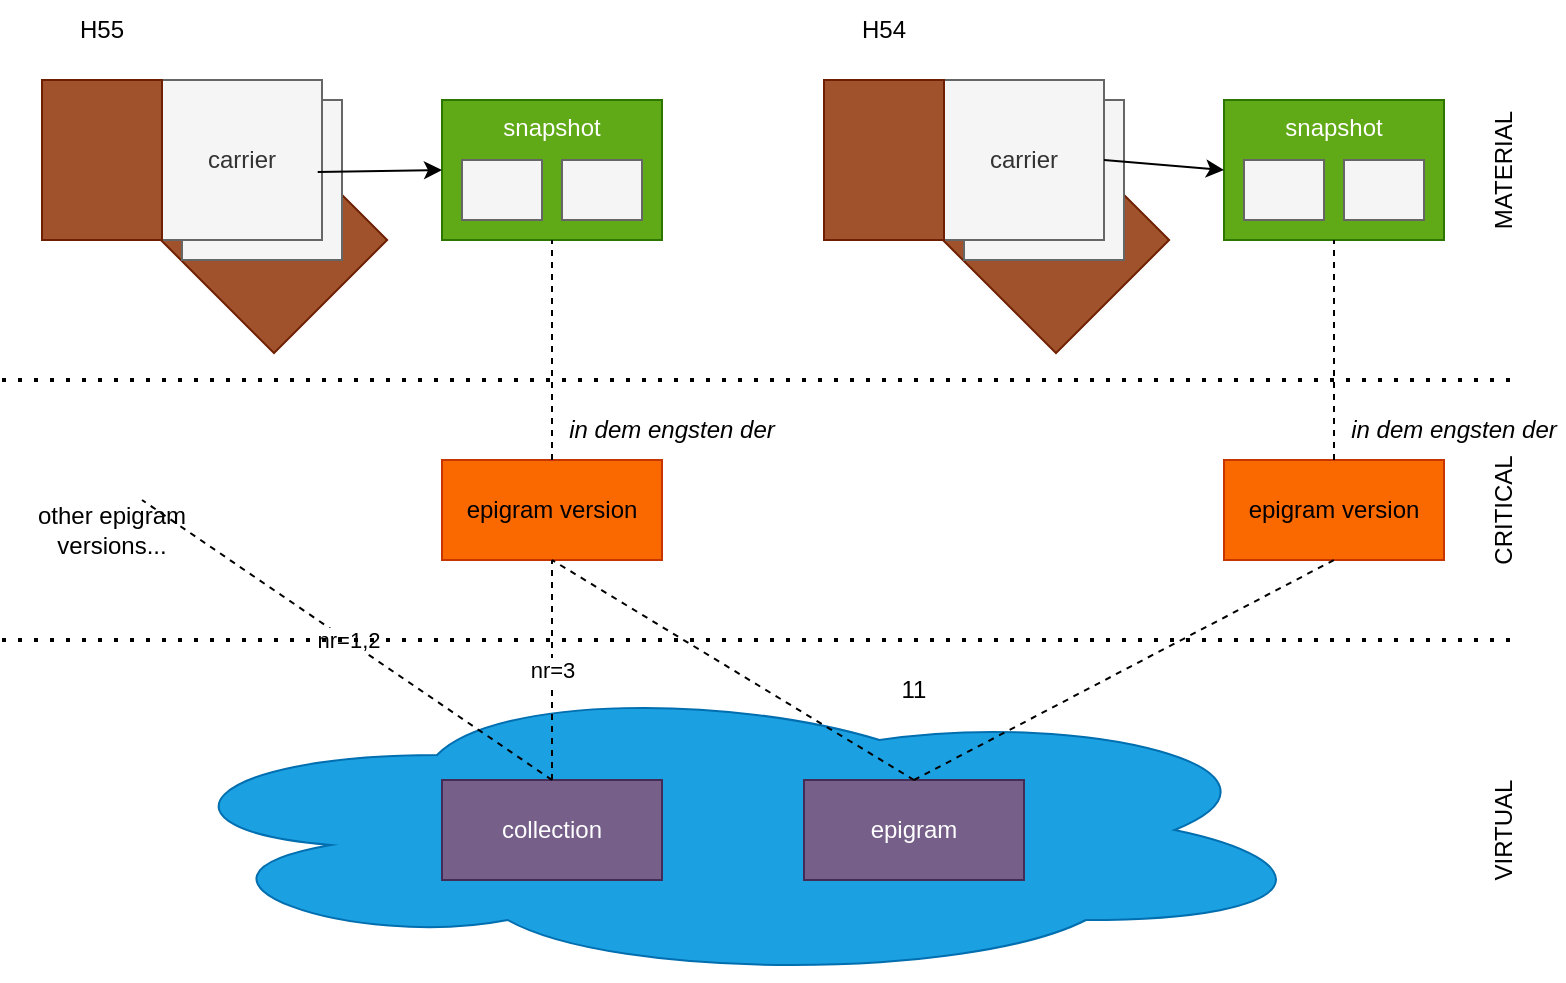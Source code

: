 <mxfile version="28.1.2">
  <diagram name="Page-1" id="ZpXPAPo26AMPeDPBE-Au">
    <mxGraphModel dx="1153" dy="1104" grid="1" gridSize="10" guides="1" tooltips="1" connect="1" arrows="1" fold="1" page="1" pageScale="1" pageWidth="850" pageHeight="1100" math="0" shadow="0">
      <root>
        <mxCell id="0" />
        <mxCell id="1" parent="0" />
        <mxCell id="bk2KKRtDhON43K2MyLAj-43" value="" style="ellipse;shape=cloud;whiteSpace=wrap;html=1;fillColor=#1ba1e2;fontColor=#ffffff;strokeColor=#006EAF;" vertex="1" parent="1">
          <mxGeometry x="110" y="380" width="590" height="150" as="geometry" />
        </mxCell>
        <mxCell id="bk2KKRtDhON43K2MyLAj-5" value="" style="group" vertex="1" connectable="0" parent="1">
          <mxGeometry x="60" y="80" width="172.569" height="136.569" as="geometry" />
        </mxCell>
        <mxCell id="bk2KKRtDhON43K2MyLAj-3" value="" style="rounded=0;whiteSpace=wrap;html=1;rotation=45;fillColor=#a0522d;fontColor=#ffffff;strokeColor=#6D1F00;" vertex="1" parent="bk2KKRtDhON43K2MyLAj-5">
          <mxGeometry x="76" y="40" width="80" height="80" as="geometry" />
        </mxCell>
        <mxCell id="bk2KKRtDhON43K2MyLAj-2" value="" style="rounded=0;whiteSpace=wrap;html=1;fillColor=#f5f5f5;fontColor=#333333;strokeColor=#666666;" vertex="1" parent="bk2KKRtDhON43K2MyLAj-5">
          <mxGeometry x="70" y="10" width="80" height="80" as="geometry" />
        </mxCell>
        <mxCell id="bk2KKRtDhON43K2MyLAj-1" value="carrier" style="rounded=0;whiteSpace=wrap;html=1;fillColor=#f5f5f5;fontColor=#333333;strokeColor=#666666;" vertex="1" parent="bk2KKRtDhON43K2MyLAj-5">
          <mxGeometry x="60" width="80" height="80" as="geometry" />
        </mxCell>
        <mxCell id="bk2KKRtDhON43K2MyLAj-4" value="" style="rounded=0;whiteSpace=wrap;html=1;rotation=0;fillColor=#a0522d;fontColor=#ffffff;strokeColor=#6D1F00;" vertex="1" parent="bk2KKRtDhON43K2MyLAj-5">
          <mxGeometry width="60" height="80" as="geometry" />
        </mxCell>
        <mxCell id="bk2KKRtDhON43K2MyLAj-6" value="" style="group" vertex="1" connectable="0" parent="1">
          <mxGeometry x="451" y="80" width="172.569" height="136.569" as="geometry" />
        </mxCell>
        <mxCell id="bk2KKRtDhON43K2MyLAj-7" value="" style="rounded=0;whiteSpace=wrap;html=1;rotation=45;fillColor=#a0522d;fontColor=#ffffff;strokeColor=#6D1F00;" vertex="1" parent="bk2KKRtDhON43K2MyLAj-6">
          <mxGeometry x="76" y="40" width="80" height="80" as="geometry" />
        </mxCell>
        <mxCell id="bk2KKRtDhON43K2MyLAj-8" value="" style="rounded=0;whiteSpace=wrap;html=1;fillColor=#f5f5f5;fontColor=#333333;strokeColor=#666666;" vertex="1" parent="bk2KKRtDhON43K2MyLAj-6">
          <mxGeometry x="70" y="10" width="80" height="80" as="geometry" />
        </mxCell>
        <mxCell id="bk2KKRtDhON43K2MyLAj-9" value="carrier" style="rounded=0;whiteSpace=wrap;html=1;fillColor=#f5f5f5;fontColor=#333333;strokeColor=#666666;" vertex="1" parent="bk2KKRtDhON43K2MyLAj-6">
          <mxGeometry x="60" width="80" height="80" as="geometry" />
        </mxCell>
        <mxCell id="bk2KKRtDhON43K2MyLAj-10" value="" style="rounded=0;whiteSpace=wrap;html=1;rotation=0;fillColor=#a0522d;fontColor=#ffffff;strokeColor=#6D1F00;" vertex="1" parent="bk2KKRtDhON43K2MyLAj-6">
          <mxGeometry width="60" height="80" as="geometry" />
        </mxCell>
        <mxCell id="bk2KKRtDhON43K2MyLAj-18" value="" style="group" vertex="1" connectable="0" parent="1">
          <mxGeometry x="260" y="90" width="110" height="70" as="geometry" />
        </mxCell>
        <mxCell id="bk2KKRtDhON43K2MyLAj-15" value="snapshot" style="rounded=0;whiteSpace=wrap;html=1;verticalAlign=top;fillColor=#60a917;fontColor=#ffffff;strokeColor=#2D7600;" vertex="1" parent="bk2KKRtDhON43K2MyLAj-18">
          <mxGeometry width="110" height="70" as="geometry" />
        </mxCell>
        <mxCell id="bk2KKRtDhON43K2MyLAj-16" value="" style="rounded=0;whiteSpace=wrap;html=1;fillColor=#f5f5f5;fontColor=#333333;strokeColor=#666666;" vertex="1" parent="bk2KKRtDhON43K2MyLAj-18">
          <mxGeometry x="10" y="30" width="40" height="30" as="geometry" />
        </mxCell>
        <mxCell id="bk2KKRtDhON43K2MyLAj-17" value="" style="rounded=0;whiteSpace=wrap;html=1;fillColor=#f5f5f5;fontColor=#333333;strokeColor=#666666;" vertex="1" parent="bk2KKRtDhON43K2MyLAj-18">
          <mxGeometry x="60" y="30" width="40" height="30" as="geometry" />
        </mxCell>
        <mxCell id="bk2KKRtDhON43K2MyLAj-19" value="" style="group" vertex="1" connectable="0" parent="1">
          <mxGeometry x="651" y="90" width="110" height="70" as="geometry" />
        </mxCell>
        <mxCell id="bk2KKRtDhON43K2MyLAj-20" value="snapshot" style="rounded=0;whiteSpace=wrap;html=1;verticalAlign=top;fillColor=#60a917;fontColor=#ffffff;strokeColor=#2D7600;" vertex="1" parent="bk2KKRtDhON43K2MyLAj-19">
          <mxGeometry width="110" height="70" as="geometry" />
        </mxCell>
        <mxCell id="bk2KKRtDhON43K2MyLAj-21" value="" style="rounded=0;whiteSpace=wrap;html=1;fillColor=#f5f5f5;fontColor=#333333;strokeColor=#666666;" vertex="1" parent="bk2KKRtDhON43K2MyLAj-19">
          <mxGeometry x="10" y="30" width="40" height="30" as="geometry" />
        </mxCell>
        <mxCell id="bk2KKRtDhON43K2MyLAj-22" value="" style="rounded=0;whiteSpace=wrap;html=1;fillColor=#f5f5f5;fontColor=#333333;strokeColor=#666666;" vertex="1" parent="bk2KKRtDhON43K2MyLAj-19">
          <mxGeometry x="60" y="30" width="40" height="30" as="geometry" />
        </mxCell>
        <mxCell id="bk2KKRtDhON43K2MyLAj-23" value="" style="endArrow=classic;html=1;rounded=0;exitX=0.973;exitY=0.575;exitDx=0;exitDy=0;exitPerimeter=0;entryX=0;entryY=0.5;entryDx=0;entryDy=0;" edge="1" parent="1" source="bk2KKRtDhON43K2MyLAj-1" target="bk2KKRtDhON43K2MyLAj-15">
          <mxGeometry width="50" height="50" relative="1" as="geometry">
            <mxPoint x="500" y="550" as="sourcePoint" />
            <mxPoint x="550" y="500" as="targetPoint" />
          </mxGeometry>
        </mxCell>
        <mxCell id="bk2KKRtDhON43K2MyLAj-24" value="" style="endArrow=classic;html=1;rounded=0;exitX=1;exitY=0.5;exitDx=0;exitDy=0;entryX=0;entryY=0.5;entryDx=0;entryDy=0;" edge="1" parent="1" source="bk2KKRtDhON43K2MyLAj-9" target="bk2KKRtDhON43K2MyLAj-20">
          <mxGeometry width="50" height="50" relative="1" as="geometry">
            <mxPoint x="611" y="135.5" as="sourcePoint" />
            <mxPoint x="673" y="134.5" as="targetPoint" />
          </mxGeometry>
        </mxCell>
        <mxCell id="bk2KKRtDhON43K2MyLAj-25" value="epigram version" style="rounded=0;whiteSpace=wrap;html=1;fillColor=#fa6800;fontColor=#000000;strokeColor=#C73500;" vertex="1" parent="1">
          <mxGeometry x="260" y="270" width="110" height="50" as="geometry" />
        </mxCell>
        <mxCell id="bk2KKRtDhON43K2MyLAj-26" value="epigram version" style="rounded=0;whiteSpace=wrap;html=1;fillColor=#fa6800;fontColor=#000000;strokeColor=#C73500;" vertex="1" parent="1">
          <mxGeometry x="651" y="270" width="110" height="50" as="geometry" />
        </mxCell>
        <mxCell id="bk2KKRtDhON43K2MyLAj-27" value="collection" style="rounded=0;whiteSpace=wrap;html=1;fillColor=#76608a;fontColor=#ffffff;strokeColor=#432D57;" vertex="1" parent="1">
          <mxGeometry x="260" y="430" width="110" height="50" as="geometry" />
        </mxCell>
        <mxCell id="bk2KKRtDhON43K2MyLAj-28" value="epigram" style="rounded=0;whiteSpace=wrap;html=1;fillColor=#76608a;fontColor=#ffffff;strokeColor=#432D57;" vertex="1" parent="1">
          <mxGeometry x="441" y="430" width="110" height="50" as="geometry" />
        </mxCell>
        <mxCell id="bk2KKRtDhON43K2MyLAj-29" value="nr=3" style="endArrow=none;dashed=1;html=1;rounded=0;exitX=0.5;exitY=0;exitDx=0;exitDy=0;entryX=0.5;entryY=1;entryDx=0;entryDy=0;" edge="1" parent="1" source="bk2KKRtDhON43K2MyLAj-27" target="bk2KKRtDhON43K2MyLAj-25">
          <mxGeometry width="50" height="50" relative="1" as="geometry">
            <mxPoint x="500" y="550" as="sourcePoint" />
            <mxPoint x="550" y="500" as="targetPoint" />
          </mxGeometry>
        </mxCell>
        <mxCell id="bk2KKRtDhON43K2MyLAj-31" value="nr=1,2" style="endArrow=none;dashed=1;html=1;rounded=0;exitX=0.5;exitY=0;exitDx=0;exitDy=0;" edge="1" parent="1" source="bk2KKRtDhON43K2MyLAj-27">
          <mxGeometry width="50" height="50" relative="1" as="geometry">
            <mxPoint x="90" y="720" as="sourcePoint" />
            <mxPoint x="110" y="290" as="targetPoint" />
          </mxGeometry>
        </mxCell>
        <mxCell id="bk2KKRtDhON43K2MyLAj-32" value="other epigram versions..." style="text;html=1;align=center;verticalAlign=middle;whiteSpace=wrap;rounded=0;" vertex="1" parent="1">
          <mxGeometry x="50" y="290" width="90" height="30" as="geometry" />
        </mxCell>
        <mxCell id="bk2KKRtDhON43K2MyLAj-34" value="" style="endArrow=none;dashed=1;html=1;rounded=0;entryX=0.5;entryY=1;entryDx=0;entryDy=0;exitX=0.5;exitY=0;exitDx=0;exitDy=0;" edge="1" parent="1" source="bk2KKRtDhON43K2MyLAj-28" target="bk2KKRtDhON43K2MyLAj-25">
          <mxGeometry width="50" height="50" relative="1" as="geometry">
            <mxPoint x="500" y="550" as="sourcePoint" />
            <mxPoint x="550" y="500" as="targetPoint" />
          </mxGeometry>
        </mxCell>
        <mxCell id="bk2KKRtDhON43K2MyLAj-35" value="" style="endArrow=none;dashed=1;html=1;rounded=0;entryX=0.5;entryY=1;entryDx=0;entryDy=0;exitX=0.5;exitY=0;exitDx=0;exitDy=0;" edge="1" parent="1" source="bk2KKRtDhON43K2MyLAj-28" target="bk2KKRtDhON43K2MyLAj-26">
          <mxGeometry width="50" height="50" relative="1" as="geometry">
            <mxPoint x="531" y="770" as="sourcePoint" />
            <mxPoint x="321" y="680" as="targetPoint" />
          </mxGeometry>
        </mxCell>
        <mxCell id="bk2KKRtDhON43K2MyLAj-36" value="" style="endArrow=none;dashed=1;html=1;rounded=0;entryX=0.5;entryY=1;entryDx=0;entryDy=0;exitX=0.5;exitY=0;exitDx=0;exitDy=0;" edge="1" parent="1" source="bk2KKRtDhON43K2MyLAj-25" target="bk2KKRtDhON43K2MyLAj-15">
          <mxGeometry width="50" height="50" relative="1" as="geometry">
            <mxPoint x="370" y="740" as="sourcePoint" />
            <mxPoint x="160" y="650" as="targetPoint" />
          </mxGeometry>
        </mxCell>
        <mxCell id="bk2KKRtDhON43K2MyLAj-37" value="" style="endArrow=none;dashed=1;html=1;rounded=0;entryX=0.5;entryY=1;entryDx=0;entryDy=0;exitX=0.5;exitY=0;exitDx=0;exitDy=0;" edge="1" parent="1" source="bk2KKRtDhON43K2MyLAj-26" target="bk2KKRtDhON43K2MyLAj-20">
          <mxGeometry width="50" height="50" relative="1" as="geometry">
            <mxPoint x="381" y="820" as="sourcePoint" />
            <mxPoint x="171" y="730" as="targetPoint" />
          </mxGeometry>
        </mxCell>
        <mxCell id="bk2KKRtDhON43K2MyLAj-38" value="H55" style="text;html=1;align=center;verticalAlign=middle;whiteSpace=wrap;rounded=0;" vertex="1" parent="1">
          <mxGeometry x="60" y="40" width="60" height="30" as="geometry" />
        </mxCell>
        <mxCell id="bk2KKRtDhON43K2MyLAj-39" value="H54" style="text;html=1;align=center;verticalAlign=middle;whiteSpace=wrap;rounded=0;" vertex="1" parent="1">
          <mxGeometry x="451" y="40" width="60" height="30" as="geometry" />
        </mxCell>
        <mxCell id="bk2KKRtDhON43K2MyLAj-40" value="in dem engsten der" style="text;html=1;align=center;verticalAlign=middle;whiteSpace=wrap;rounded=0;fontStyle=2" vertex="1" parent="1">
          <mxGeometry x="320" y="240.0" width="110" height="30" as="geometry" />
        </mxCell>
        <mxCell id="bk2KKRtDhON43K2MyLAj-41" value="in dem engsten der" style="text;html=1;align=center;verticalAlign=middle;whiteSpace=wrap;rounded=0;fontStyle=2" vertex="1" parent="1">
          <mxGeometry x="711" y="240" width="110" height="30" as="geometry" />
        </mxCell>
        <mxCell id="bk2KKRtDhON43K2MyLAj-42" value="11" style="text;html=1;align=center;verticalAlign=middle;whiteSpace=wrap;rounded=0;" vertex="1" parent="1">
          <mxGeometry x="471" y="370" width="50" height="30" as="geometry" />
        </mxCell>
        <mxCell id="bk2KKRtDhON43K2MyLAj-44" value="VIRTUAL" style="text;html=1;align=center;verticalAlign=middle;whiteSpace=wrap;rounded=0;rotation=-90;" vertex="1" parent="1">
          <mxGeometry x="761" y="440" width="60" height="30" as="geometry" />
        </mxCell>
        <mxCell id="bk2KKRtDhON43K2MyLAj-45" value="CRITICAL" style="text;html=1;align=center;verticalAlign=middle;whiteSpace=wrap;rounded=0;rotation=-90;" vertex="1" parent="1">
          <mxGeometry x="761" y="280" width="60" height="30" as="geometry" />
        </mxCell>
        <mxCell id="bk2KKRtDhON43K2MyLAj-46" value="MATERIAL" style="text;html=1;align=center;verticalAlign=middle;whiteSpace=wrap;rounded=0;rotation=-90;" vertex="1" parent="1">
          <mxGeometry x="761" y="110" width="60" height="30" as="geometry" />
        </mxCell>
        <mxCell id="bk2KKRtDhON43K2MyLAj-48" value="" style="endArrow=none;dashed=1;html=1;dashPattern=1 3;strokeWidth=2;rounded=0;" edge="1" parent="1">
          <mxGeometry width="50" height="50" relative="1" as="geometry">
            <mxPoint x="40" y="360" as="sourcePoint" />
            <mxPoint x="800" y="360" as="targetPoint" />
          </mxGeometry>
        </mxCell>
        <mxCell id="bk2KKRtDhON43K2MyLAj-49" value="" style="endArrow=none;dashed=1;html=1;dashPattern=1 3;strokeWidth=2;rounded=0;" edge="1" parent="1">
          <mxGeometry width="50" height="50" relative="1" as="geometry">
            <mxPoint x="40" y="230" as="sourcePoint" />
            <mxPoint x="800" y="230" as="targetPoint" />
          </mxGeometry>
        </mxCell>
      </root>
    </mxGraphModel>
  </diagram>
</mxfile>
